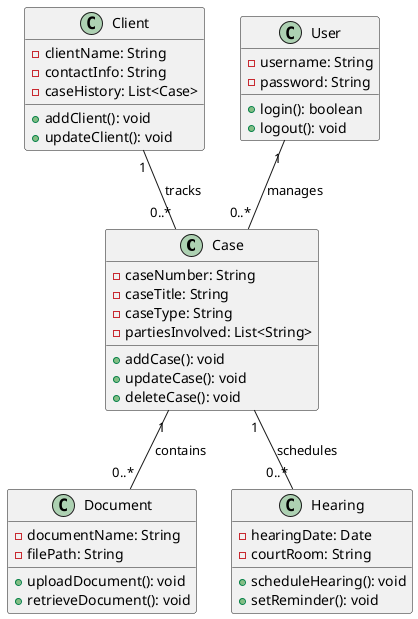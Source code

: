 @startuml

class Case {
    -caseNumber: String
    -caseTitle: String
    -caseType: String
    -partiesInvolved: List<String>
    +addCase(): void
    +updateCase(): void
    +deleteCase(): void
}

class Client {
    -clientName: String
    -contactInfo: String
    -caseHistory: List<Case>
    +addClient(): void
    +updateClient(): void
}

class User {
    -username: String
    -password: String
    +login(): boolean
    +logout(): void
}

class Document {
    -documentName: String
    -filePath: String
    +uploadDocument(): void
    +retrieveDocument(): void
}

class Hearing {
    -hearingDate: Date
    -courtRoom: String
    +scheduleHearing(): void
    +setReminder(): void
}

Client "1" -- "0..*" Case : tracks
User "1" -- "0..*" Case : manages
Case "1" -- "0..*" Document : contains
Case "1" -- "0..*" Hearing : schedules

@enduml
